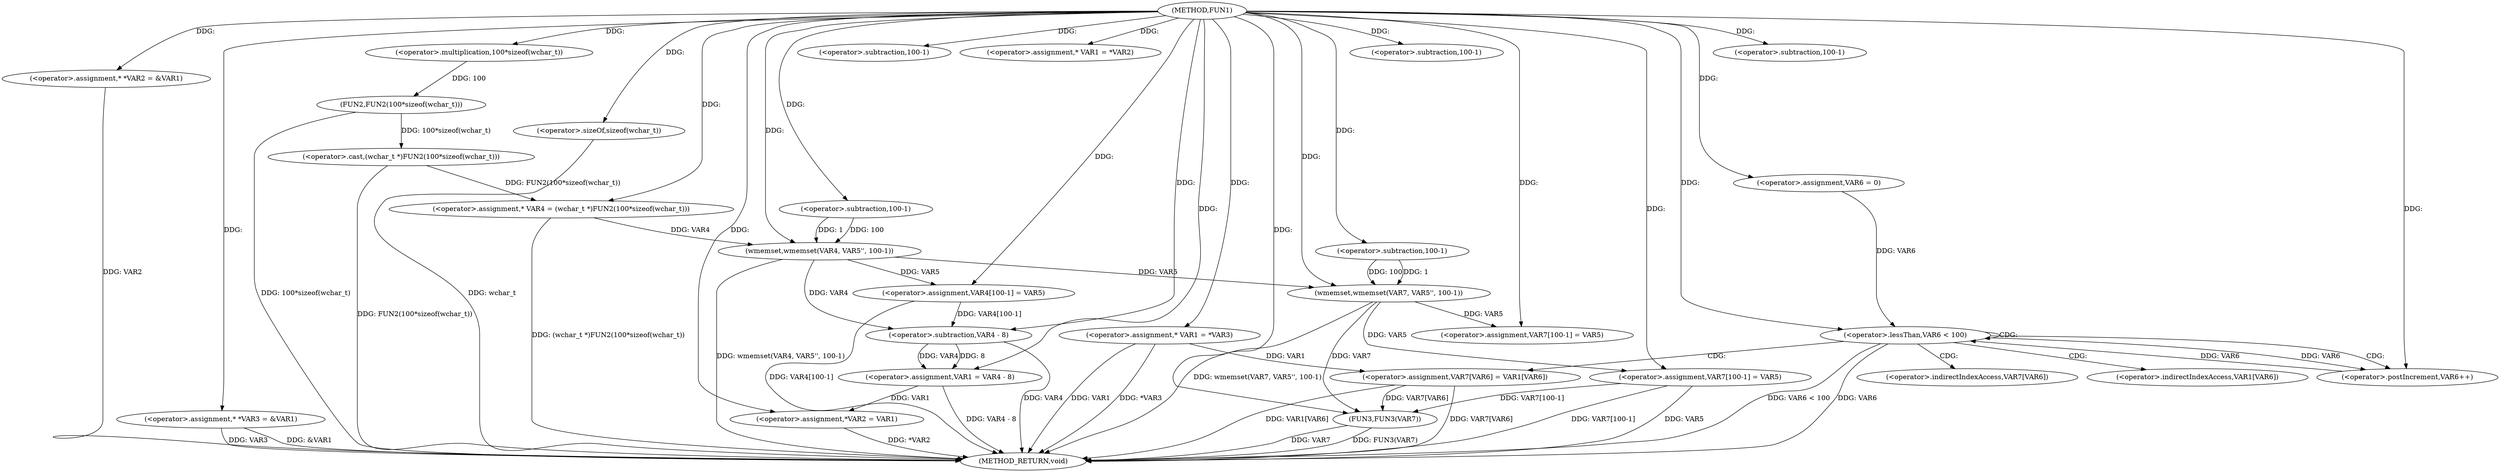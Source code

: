 digraph FUN1 {  
"1000100" [label = "(METHOD,FUN1)" ]
"1000199" [label = "(METHOD_RETURN,void)" ]
"1000104" [label = "(<operator>.assignment,* *VAR2 = &VAR1)" ]
"1000109" [label = "(<operator>.assignment,* *VAR3 = &VAR1)" ]
"1000114" [label = "(<operator>.assignment,* VAR4 = (wchar_t *)FUN2(100*sizeof(wchar_t)))" ]
"1000116" [label = "(<operator>.cast,(wchar_t *)FUN2(100*sizeof(wchar_t)))" ]
"1000118" [label = "(FUN2,FUN2(100*sizeof(wchar_t)))" ]
"1000119" [label = "(<operator>.multiplication,100*sizeof(wchar_t))" ]
"1000121" [label = "(<operator>.sizeOf,sizeof(wchar_t))" ]
"1000123" [label = "(wmemset,wmemset(VAR4, VAR5'', 100-1))" ]
"1000126" [label = "(<operator>.subtraction,100-1)" ]
"1000129" [label = "(<operator>.assignment,VAR4[100-1] = VAR5)" ]
"1000132" [label = "(<operator>.subtraction,100-1)" ]
"1000138" [label = "(<operator>.assignment,* VAR1 = *VAR2)" ]
"1000142" [label = "(<operator>.assignment,VAR1 = VAR4 - 8)" ]
"1000144" [label = "(<operator>.subtraction,VAR4 - 8)" ]
"1000147" [label = "(<operator>.assignment,*VAR2 = VAR1)" ]
"1000153" [label = "(<operator>.assignment,* VAR1 = *VAR3)" ]
"1000160" [label = "(wmemset,wmemset(VAR7, VAR5'', 100-1))" ]
"1000163" [label = "(<operator>.subtraction,100-1)" ]
"1000166" [label = "(<operator>.assignment,VAR7[100-1] = VAR5)" ]
"1000169" [label = "(<operator>.subtraction,100-1)" ]
"1000174" [label = "(<operator>.assignment,VAR6 = 0)" ]
"1000177" [label = "(<operator>.lessThan,VAR6 < 100)" ]
"1000180" [label = "(<operator>.postIncrement,VAR6++)" ]
"1000183" [label = "(<operator>.assignment,VAR7[VAR6] = VAR1[VAR6])" ]
"1000190" [label = "(<operator>.assignment,VAR7[100-1] = VAR5)" ]
"1000193" [label = "(<operator>.subtraction,100-1)" ]
"1000197" [label = "(FUN3,FUN3(VAR7))" ]
"1000184" [label = "(<operator>.indirectIndexAccess,VAR7[VAR6])" ]
"1000187" [label = "(<operator>.indirectIndexAccess,VAR1[VAR6])" ]
  "1000177" -> "1000199"  [ label = "DDG: VAR6"] 
  "1000129" -> "1000199"  [ label = "DDG: VAR4[100-1]"] 
  "1000104" -> "1000199"  [ label = "DDG: VAR2"] 
  "1000123" -> "1000199"  [ label = "DDG: wmemset(VAR4, VAR5'', 100-1)"] 
  "1000183" -> "1000199"  [ label = "DDG: VAR7[VAR6]"] 
  "1000147" -> "1000199"  [ label = "DDG: *VAR2"] 
  "1000116" -> "1000199"  [ label = "DDG: FUN2(100*sizeof(wchar_t))"] 
  "1000153" -> "1000199"  [ label = "DDG: VAR1"] 
  "1000197" -> "1000199"  [ label = "DDG: FUN3(VAR7)"] 
  "1000177" -> "1000199"  [ label = "DDG: VAR6 < 100"] 
  "1000118" -> "1000199"  [ label = "DDG: 100*sizeof(wchar_t)"] 
  "1000190" -> "1000199"  [ label = "DDG: VAR5"] 
  "1000197" -> "1000199"  [ label = "DDG: VAR7"] 
  "1000183" -> "1000199"  [ label = "DDG: VAR1[VAR6]"] 
  "1000160" -> "1000199"  [ label = "DDG: wmemset(VAR7, VAR5'', 100-1)"] 
  "1000153" -> "1000199"  [ label = "DDG: *VAR3"] 
  "1000142" -> "1000199"  [ label = "DDG: VAR4 - 8"] 
  "1000190" -> "1000199"  [ label = "DDG: VAR7[100-1]"] 
  "1000109" -> "1000199"  [ label = "DDG: VAR3"] 
  "1000121" -> "1000199"  [ label = "DDG: wchar_t"] 
  "1000144" -> "1000199"  [ label = "DDG: VAR4"] 
  "1000109" -> "1000199"  [ label = "DDG: &VAR1"] 
  "1000114" -> "1000199"  [ label = "DDG: (wchar_t *)FUN2(100*sizeof(wchar_t))"] 
  "1000100" -> "1000104"  [ label = "DDG: "] 
  "1000100" -> "1000109"  [ label = "DDG: "] 
  "1000116" -> "1000114"  [ label = "DDG: FUN2(100*sizeof(wchar_t))"] 
  "1000100" -> "1000114"  [ label = "DDG: "] 
  "1000118" -> "1000116"  [ label = "DDG: 100*sizeof(wchar_t)"] 
  "1000119" -> "1000118"  [ label = "DDG: 100"] 
  "1000100" -> "1000119"  [ label = "DDG: "] 
  "1000100" -> "1000121"  [ label = "DDG: "] 
  "1000114" -> "1000123"  [ label = "DDG: VAR4"] 
  "1000100" -> "1000123"  [ label = "DDG: "] 
  "1000126" -> "1000123"  [ label = "DDG: 100"] 
  "1000126" -> "1000123"  [ label = "DDG: 1"] 
  "1000100" -> "1000126"  [ label = "DDG: "] 
  "1000123" -> "1000129"  [ label = "DDG: VAR5"] 
  "1000100" -> "1000129"  [ label = "DDG: "] 
  "1000100" -> "1000132"  [ label = "DDG: "] 
  "1000100" -> "1000138"  [ label = "DDG: "] 
  "1000144" -> "1000142"  [ label = "DDG: VAR4"] 
  "1000144" -> "1000142"  [ label = "DDG: 8"] 
  "1000100" -> "1000142"  [ label = "DDG: "] 
  "1000129" -> "1000144"  [ label = "DDG: VAR4[100-1]"] 
  "1000123" -> "1000144"  [ label = "DDG: VAR4"] 
  "1000100" -> "1000144"  [ label = "DDG: "] 
  "1000142" -> "1000147"  [ label = "DDG: VAR1"] 
  "1000100" -> "1000147"  [ label = "DDG: "] 
  "1000100" -> "1000153"  [ label = "DDG: "] 
  "1000100" -> "1000160"  [ label = "DDG: "] 
  "1000123" -> "1000160"  [ label = "DDG: VAR5"] 
  "1000163" -> "1000160"  [ label = "DDG: 100"] 
  "1000163" -> "1000160"  [ label = "DDG: 1"] 
  "1000100" -> "1000163"  [ label = "DDG: "] 
  "1000160" -> "1000166"  [ label = "DDG: VAR5"] 
  "1000100" -> "1000166"  [ label = "DDG: "] 
  "1000100" -> "1000169"  [ label = "DDG: "] 
  "1000100" -> "1000174"  [ label = "DDG: "] 
  "1000180" -> "1000177"  [ label = "DDG: VAR6"] 
  "1000174" -> "1000177"  [ label = "DDG: VAR6"] 
  "1000100" -> "1000177"  [ label = "DDG: "] 
  "1000177" -> "1000180"  [ label = "DDG: VAR6"] 
  "1000100" -> "1000180"  [ label = "DDG: "] 
  "1000153" -> "1000183"  [ label = "DDG: VAR1"] 
  "1000100" -> "1000190"  [ label = "DDG: "] 
  "1000160" -> "1000190"  [ label = "DDG: VAR5"] 
  "1000100" -> "1000193"  [ label = "DDG: "] 
  "1000183" -> "1000197"  [ label = "DDG: VAR7[VAR6]"] 
  "1000190" -> "1000197"  [ label = "DDG: VAR7[100-1]"] 
  "1000160" -> "1000197"  [ label = "DDG: VAR7"] 
  "1000100" -> "1000197"  [ label = "DDG: "] 
  "1000177" -> "1000184"  [ label = "CDG: "] 
  "1000177" -> "1000180"  [ label = "CDG: "] 
  "1000177" -> "1000177"  [ label = "CDG: "] 
  "1000177" -> "1000183"  [ label = "CDG: "] 
  "1000177" -> "1000187"  [ label = "CDG: "] 
}
